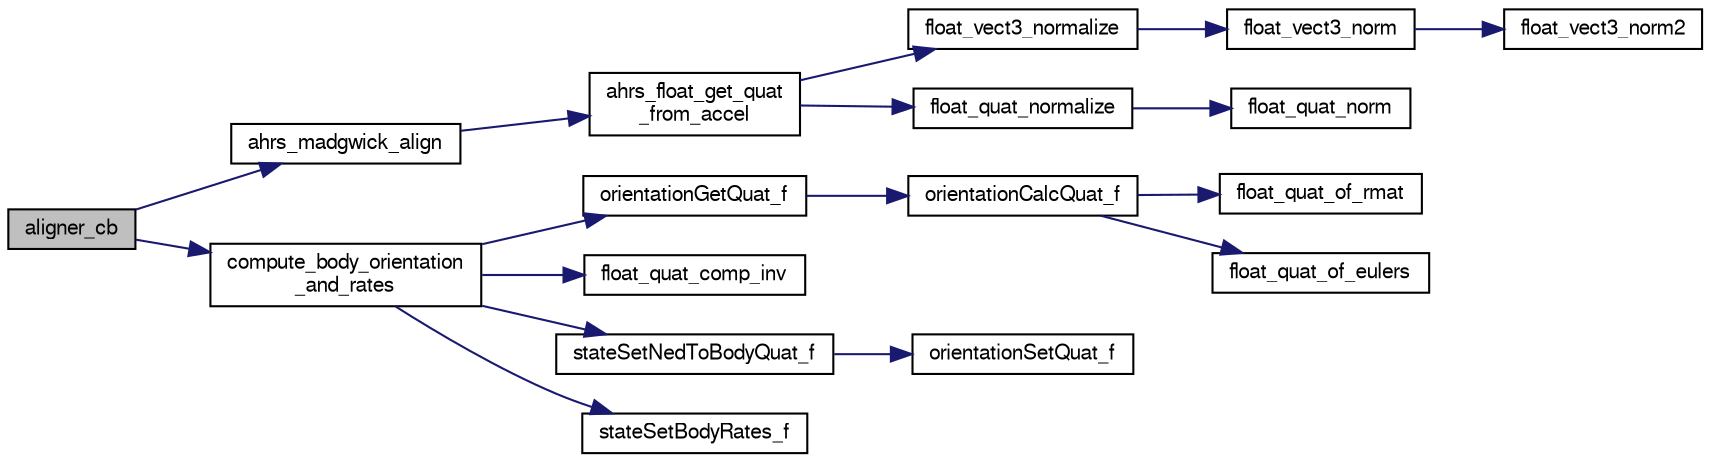 digraph "aligner_cb"
{
  edge [fontname="FreeSans",fontsize="10",labelfontname="FreeSans",labelfontsize="10"];
  node [fontname="FreeSans",fontsize="10",shape=record];
  rankdir="LR";
  Node1 [label="aligner_cb",height=0.2,width=0.4,color="black", fillcolor="grey75", style="filled", fontcolor="black"];
  Node1 -> Node2 [color="midnightblue",fontsize="10",style="solid",fontname="FreeSans"];
  Node2 [label="ahrs_madgwick_align",height=0.2,width=0.4,color="black", fillcolor="white", style="filled",URL="$ahrs__madgwick_8c.html#aad35ef1d8e209a830a0c77d488e56dcc"];
  Node2 -> Node3 [color="midnightblue",fontsize="10",style="solid",fontname="FreeSans"];
  Node3 [label="ahrs_float_get_quat\l_from_accel",height=0.2,width=0.4,color="black", fillcolor="white", style="filled",URL="$ahrs__float__utils_8h.html#ab9b9f47127bec250cb42814794dda184",tooltip="Compute a quaternion representing roll and pitch from an accelerometer measurement. "];
  Node3 -> Node4 [color="midnightblue",fontsize="10",style="solid",fontname="FreeSans"];
  Node4 [label="float_vect3_normalize",height=0.2,width=0.4,color="black", fillcolor="white", style="filled",URL="$group__math__algebra__float.html#gaf08320455a290ed351f2a516473a89db",tooltip="normalize 3D vector in place "];
  Node4 -> Node5 [color="midnightblue",fontsize="10",style="solid",fontname="FreeSans"];
  Node5 [label="float_vect3_norm",height=0.2,width=0.4,color="black", fillcolor="white", style="filled",URL="$group__math__algebra__float.html#gad33d6e2c6bf00d660031e57fb3675666"];
  Node5 -> Node6 [color="midnightblue",fontsize="10",style="solid",fontname="FreeSans"];
  Node6 [label="float_vect3_norm2",height=0.2,width=0.4,color="black", fillcolor="white", style="filled",URL="$group__math__algebra__float.html#gaf0812637c58834d3baff5cd82fa220d2"];
  Node3 -> Node7 [color="midnightblue",fontsize="10",style="solid",fontname="FreeSans"];
  Node7 [label="float_quat_normalize",height=0.2,width=0.4,color="black", fillcolor="white", style="filled",URL="$group__math__algebra__float.html#ga010393da7c94f197d0161a0071862041"];
  Node7 -> Node8 [color="midnightblue",fontsize="10",style="solid",fontname="FreeSans"];
  Node8 [label="float_quat_norm",height=0.2,width=0.4,color="black", fillcolor="white", style="filled",URL="$group__math__algebra__float.html#gaf58947a2590837aa85077d42d99fb112"];
  Node1 -> Node9 [color="midnightblue",fontsize="10",style="solid",fontname="FreeSans"];
  Node9 [label="compute_body_orientation\l_and_rates",height=0.2,width=0.4,color="black", fillcolor="white", style="filled",URL="$ahrs__madgwick__wrapper_8c.html#a2e90a05e5a4ca369d0308bb72e68171d",tooltip="Compute body orientation and rates from imu orientation and rates. "];
  Node9 -> Node10 [color="midnightblue",fontsize="10",style="solid",fontname="FreeSans"];
  Node10 [label="orientationGetQuat_f",height=0.2,width=0.4,color="black", fillcolor="white", style="filled",URL="$group__math__orientation__representation.html#ga4bc38966bac43e1f55b2f042d8f2e411",tooltip="Get vehicle body attitude quaternion (float). "];
  Node10 -> Node11 [color="midnightblue",fontsize="10",style="solid",fontname="FreeSans"];
  Node11 [label="orientationCalcQuat_f",height=0.2,width=0.4,color="black", fillcolor="white", style="filled",URL="$group__math__orientation__representation.html#ga33edf7d5bd278bed617fb5aa88559dc2"];
  Node11 -> Node12 [color="midnightblue",fontsize="10",style="solid",fontname="FreeSans"];
  Node12 [label="float_quat_of_rmat",height=0.2,width=0.4,color="black", fillcolor="white", style="filled",URL="$group__math__algebra__float.html#ga29a7db3c967cea290d25b28b4d17f01f",tooltip="Quaternion from rotation matrix. "];
  Node11 -> Node13 [color="midnightblue",fontsize="10",style="solid",fontname="FreeSans"];
  Node13 [label="float_quat_of_eulers",height=0.2,width=0.4,color="black", fillcolor="white", style="filled",URL="$group__math__algebra__float.html#ga99c8f1ff70a5b638cf87ea816f1756a2",tooltip="quat of euler roation &#39;ZYX&#39; "];
  Node9 -> Node14 [color="midnightblue",fontsize="10",style="solid",fontname="FreeSans"];
  Node14 [label="float_quat_comp_inv",height=0.2,width=0.4,color="black", fillcolor="white", style="filled",URL="$group__math__algebra__float.html#ga30fe06f92cef3aa377a52b95d641ed5a",tooltip="Composition (multiplication) of two quaternions. "];
  Node9 -> Node15 [color="midnightblue",fontsize="10",style="solid",fontname="FreeSans"];
  Node15 [label="stateSetNedToBodyQuat_f",height=0.2,width=0.4,color="black", fillcolor="white", style="filled",URL="$group__state__attitude.html#ga08c015e6feca07c5c0976f1d2d28c31e",tooltip="Set vehicle body attitude from quaternion (float). "];
  Node15 -> Node16 [color="midnightblue",fontsize="10",style="solid",fontname="FreeSans"];
  Node16 [label="orientationSetQuat_f",height=0.2,width=0.4,color="black", fillcolor="white", style="filled",URL="$group__math__orientation__representation.html#ga35d21d17eb2d2ef8352f0aceb8ad7001",tooltip="Set vehicle body attitude from quaternion (float). "];
  Node9 -> Node17 [color="midnightblue",fontsize="10",style="solid",fontname="FreeSans"];
  Node17 [label="stateSetBodyRates_f",height=0.2,width=0.4,color="black", fillcolor="white", style="filled",URL="$group__state__rate.html#ga81d506386a5e2842d7e37cb6e1dbf252",tooltip="Set vehicle body angular rate (float). "];
}
